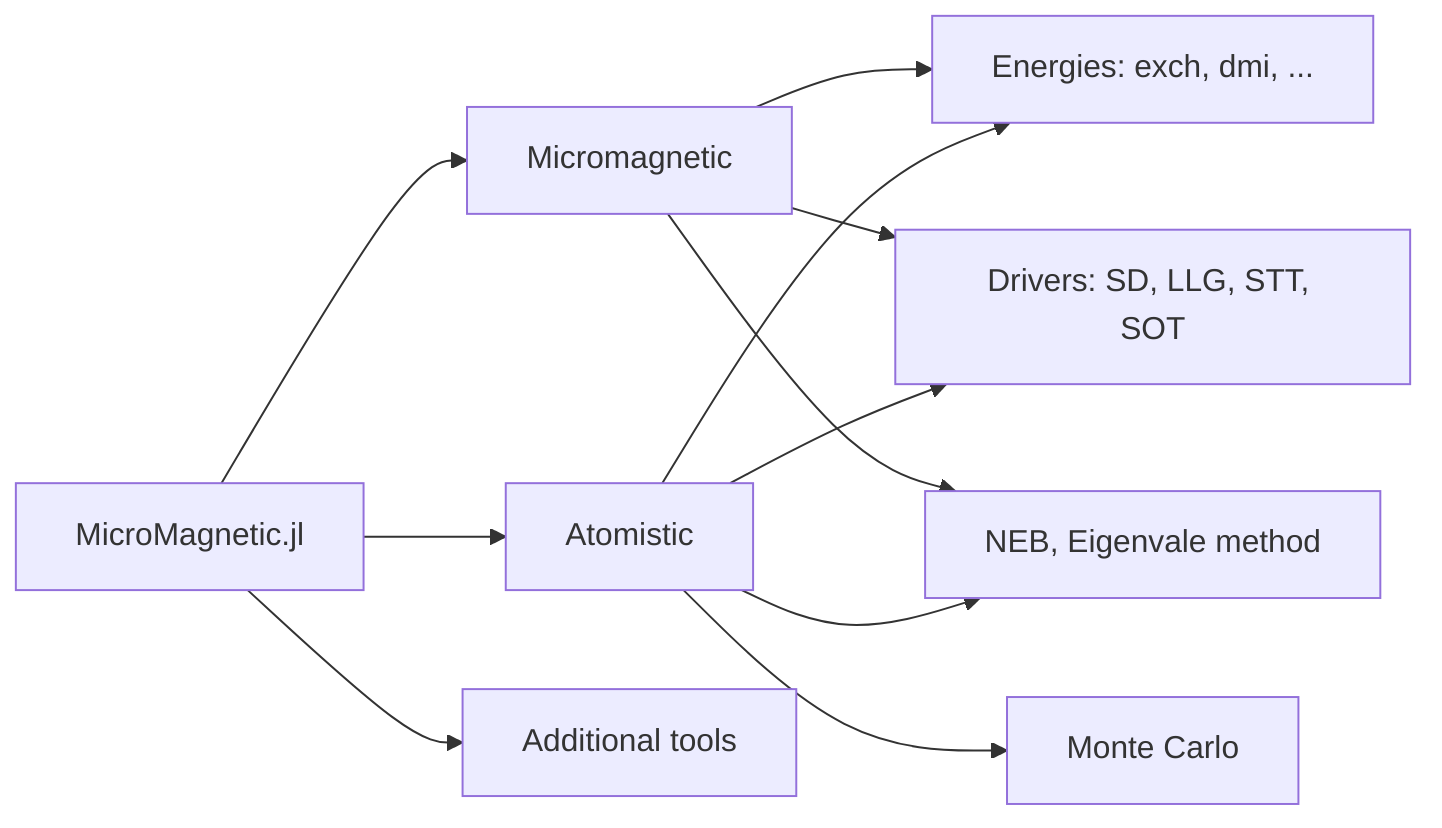 graph LR;
    MicroMagnetic.jl --> Micromagnetic
    MicroMagnetic.jl --> Atomistic
    MicroMagnetic.jl --> Tools[Additional tools]
    Micromagnetic --> B[Energies: exch, dmi, ...]
    Atomistic --> B[Energies: exch, dmi, ...]
    Micromagnetic --> D[Drivers: SD, LLG, STT, SOT]
    Atomistic --> D[Drivers: SD, LLG, STT, SOT]
    Micromagnetic --> O[NEB, Eigenvale method]
    Atomistic --> O[NEB, Eigenvale method]
    Atomistic --> M[Monte Carlo]